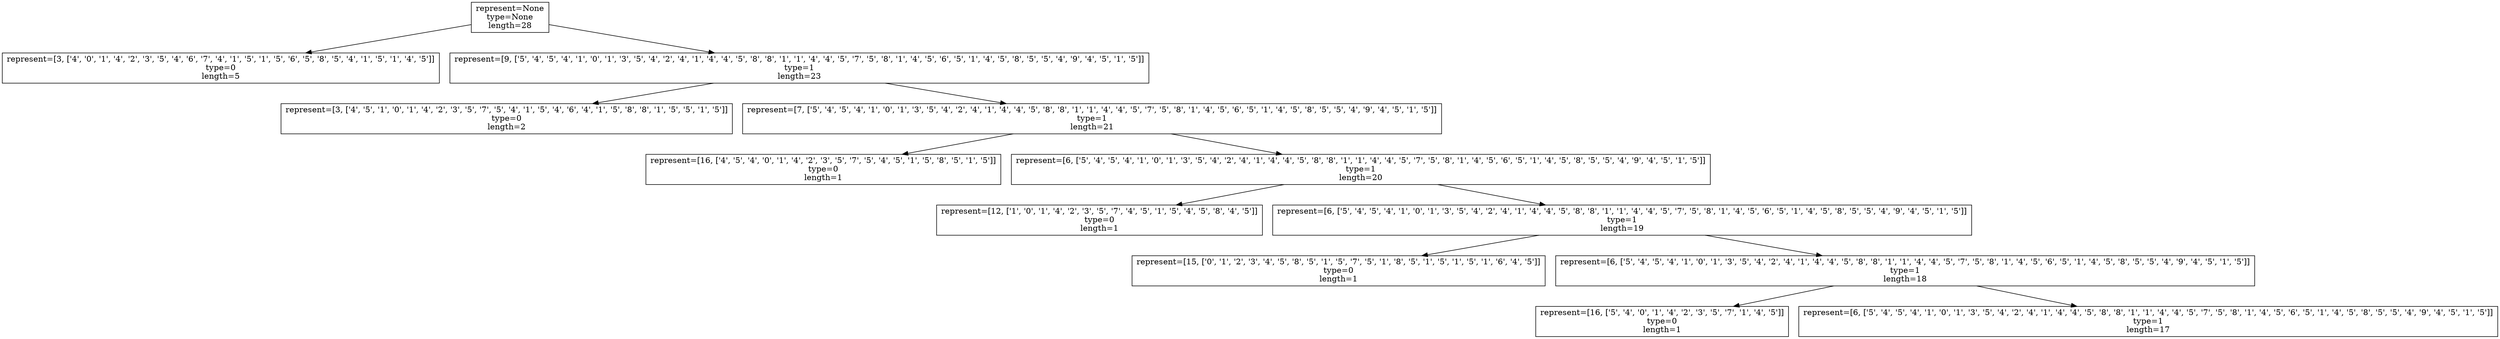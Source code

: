 digraph G{
node [shape=box];
edge [fontname=helvetica];
0 [label=<represent=None<br/>type=None<br/>length=28<br/>>];
2 [label=<represent=[3, ['4', '0', '1', '4', '2', '3', '5', '4', '6', '7', '4', '1', '5', '1', '5', '6', '5', '8', '5', '4', '1', '5', '1', '4', '5']]<br/>type=0<br/>length=5<br/>>];
1 [label=<represent=[9, ['5', '4', '5', '4', '1', '0', '1', '3', '5', '4', '2', '4', '1', '4', '4', '5', '8', '8', '1', '1', '4', '4', '5', '7', '5', '8', '1', '4', '5', '6', '5', '1', '4', '5', '8', '5', '5', '4', '9', '4', '5', '1', '5']]<br/>type=1<br/>length=23<br/>>];
4 [label=<represent=[3, ['4', '5', '1', '0', '1', '4', '2', '3', '5', '7', '5', '4', '1', '5', '4', '6', '4', '1', '5', '8', '8', '1', '5', '5', '1', '5']]<br/>type=0<br/>length=2<br/>>];
3 [label=<represent=[7, ['5', '4', '5', '4', '1', '0', '1', '3', '5', '4', '2', '4', '1', '4', '4', '5', '8', '8', '1', '1', '4', '4', '5', '7', '5', '8', '1', '4', '5', '6', '5', '1', '4', '5', '8', '5', '5', '4', '9', '4', '5', '1', '5']]<br/>type=1<br/>length=21<br/>>];
6 [label=<represent=[16, ['4', '5', '4', '0', '1', '4', '2', '3', '5', '7', '5', '4', '5', '1', '5', '8', '5', '1', '5']]<br/>type=0<br/>length=1<br/>>];
5 [label=<represent=[6, ['5', '4', '5', '4', '1', '0', '1', '3', '5', '4', '2', '4', '1', '4', '4', '5', '8', '8', '1', '1', '4', '4', '5', '7', '5', '8', '1', '4', '5', '6', '5', '1', '4', '5', '8', '5', '5', '4', '9', '4', '5', '1', '5']]<br/>type=1<br/>length=20<br/>>];
8 [label=<represent=[12, ['1', '0', '1', '4', '2', '3', '5', '7', '4', '5', '1', '5', '4', '5', '8', '4', '5']]<br/>type=0<br/>length=1<br/>>];
7 [label=<represent=[6, ['5', '4', '5', '4', '1', '0', '1', '3', '5', '4', '2', '4', '1', '4', '4', '5', '8', '8', '1', '1', '4', '4', '5', '7', '5', '8', '1', '4', '5', '6', '5', '1', '4', '5', '8', '5', '5', '4', '9', '4', '5', '1', '5']]<br/>type=1<br/>length=19<br/>>];
10 [label=<represent=[15, ['0', '1', '2', '3', '4', '5', '8', '5', '1', '5', '7', '5', '1', '8', '5', '1', '5', '1', '5', '1', '6', '4', '5']]<br/>type=0<br/>length=1<br/>>];
9 [label=<represent=[6, ['5', '4', '5', '4', '1', '0', '1', '3', '5', '4', '2', '4', '1', '4', '4', '5', '8', '8', '1', '1', '4', '4', '5', '7', '5', '8', '1', '4', '5', '6', '5', '1', '4', '5', '8', '5', '5', '4', '9', '4', '5', '1', '5']]<br/>type=1<br/>length=18<br/>>];
12 [label=<represent=[16, ['5', '4', '0', '1', '4', '2', '3', '5', '7', '1', '4', '5']]<br/>type=0<br/>length=1<br/>>];
11 [label=<represent=[6, ['5', '4', '5', '4', '1', '0', '1', '3', '5', '4', '2', '4', '1', '4', '4', '5', '8', '8', '1', '1', '4', '4', '5', '7', '5', '8', '1', '4', '5', '6', '5', '1', '4', '5', '8', '5', '5', '4', '9', '4', '5', '1', '5']]<br/>type=1<br/>length=17<br/>>];
0 -> 1;
0 -> 2;
1 -> 3;
1 -> 4;
3 -> 5;
3 -> 6;
5 -> 7;
5 -> 8;
7 -> 9;
7 -> 10;
9 -> 11;
9 -> 12;
}